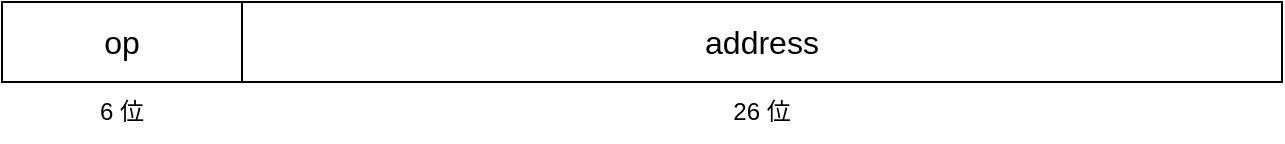 <mxfile version="24.7.17">
  <diagram name="第 1 页" id="f_VjgzL8Vj_J2faiU8XU">
    <mxGraphModel dx="1008" dy="592" grid="1" gridSize="10" guides="1" tooltips="1" connect="1" arrows="1" fold="1" page="1" pageScale="1" pageWidth="827" pageHeight="1169" math="0" shadow="0">
      <root>
        <mxCell id="0" />
        <mxCell id="1" parent="0" />
        <mxCell id="HdZ6cicmRz32WTGokPgI-1" value="op" style="rounded=0;whiteSpace=wrap;html=1;fontSize=16;" vertex="1" parent="1">
          <mxGeometry x="80" y="120" width="120" height="40" as="geometry" />
        </mxCell>
        <mxCell id="HdZ6cicmRz32WTGokPgI-4" value="address" style="rounded=0;whiteSpace=wrap;html=1;fontSize=16;" vertex="1" parent="1">
          <mxGeometry x="200" y="120" width="520" height="40" as="geometry" />
        </mxCell>
        <mxCell id="HdZ6cicmRz32WTGokPgI-5" value="6 位" style="text;html=1;align=center;verticalAlign=middle;whiteSpace=wrap;rounded=0;" vertex="1" parent="1">
          <mxGeometry x="110" y="160" width="60" height="30" as="geometry" />
        </mxCell>
        <mxCell id="HdZ6cicmRz32WTGokPgI-8" value="2&lt;span style=&quot;background-color: initial;&quot;&gt;6 位&lt;/span&gt;" style="text;html=1;align=center;verticalAlign=middle;whiteSpace=wrap;rounded=0;" vertex="1" parent="1">
          <mxGeometry x="430" y="160" width="60" height="30" as="geometry" />
        </mxCell>
      </root>
    </mxGraphModel>
  </diagram>
</mxfile>
